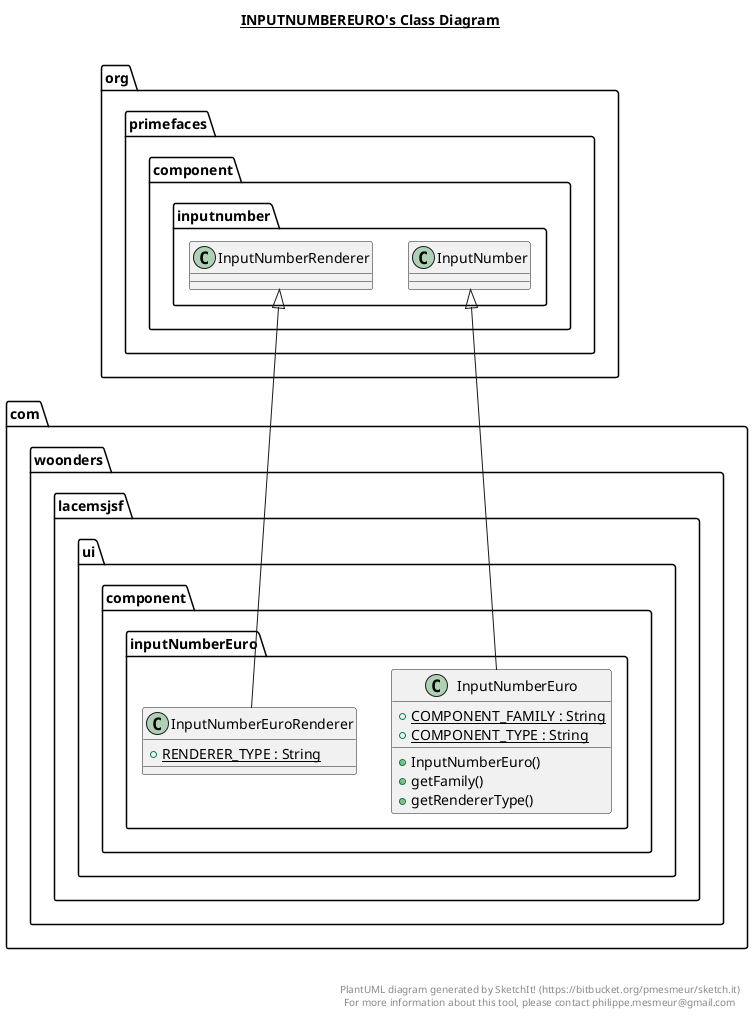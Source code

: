 @startuml

title __INPUTNUMBEREURO's Class Diagram__\n

  namespace com.woonders.lacemsjsf.ui {
    namespace component.inputNumberEuro {
      class com.woonders.lacemsjsf.ui.component.inputNumberEuro.InputNumberEuro {
          {static} + COMPONENT_FAMILY : String
          {static} + COMPONENT_TYPE : String
          + InputNumberEuro()
          + getFamily()
          + getRendererType()
      }
    }
  }
  

  namespace com.woonders.lacemsjsf.ui {
    namespace component.inputNumberEuro {
      class com.woonders.lacemsjsf.ui.component.inputNumberEuro.InputNumberEuroRenderer {
          {static} + RENDERER_TYPE : String
      }
    }
  }
  

  com.woonders.lacemsjsf.ui.component.inputNumberEuro.InputNumberEuro -up-|> org.primefaces.component.inputnumber.InputNumber
  com.woonders.lacemsjsf.ui.component.inputNumberEuro.InputNumberEuroRenderer -up-|> org.primefaces.component.inputnumber.InputNumberRenderer


right footer


PlantUML diagram generated by SketchIt! (https://bitbucket.org/pmesmeur/sketch.it)
For more information about this tool, please contact philippe.mesmeur@gmail.com
endfooter

@enduml
